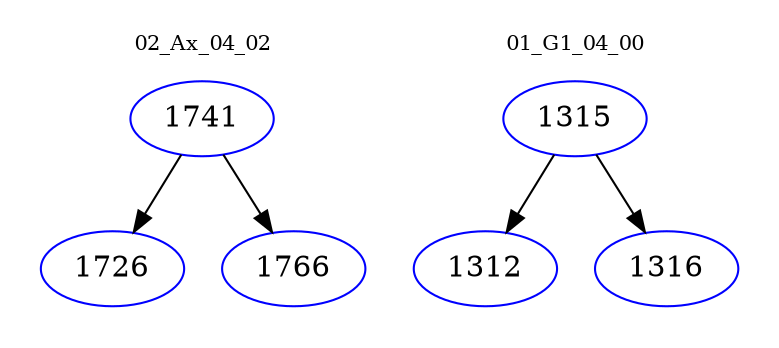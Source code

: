 digraph{
subgraph cluster_0 {
color = white
label = "02_Ax_04_02";
fontsize=10;
T0_1741 [label="1741", color="blue"]
T0_1741 -> T0_1726 [color="black"]
T0_1726 [label="1726", color="blue"]
T0_1741 -> T0_1766 [color="black"]
T0_1766 [label="1766", color="blue"]
}
subgraph cluster_1 {
color = white
label = "01_G1_04_00";
fontsize=10;
T1_1315 [label="1315", color="blue"]
T1_1315 -> T1_1312 [color="black"]
T1_1312 [label="1312", color="blue"]
T1_1315 -> T1_1316 [color="black"]
T1_1316 [label="1316", color="blue"]
}
}
